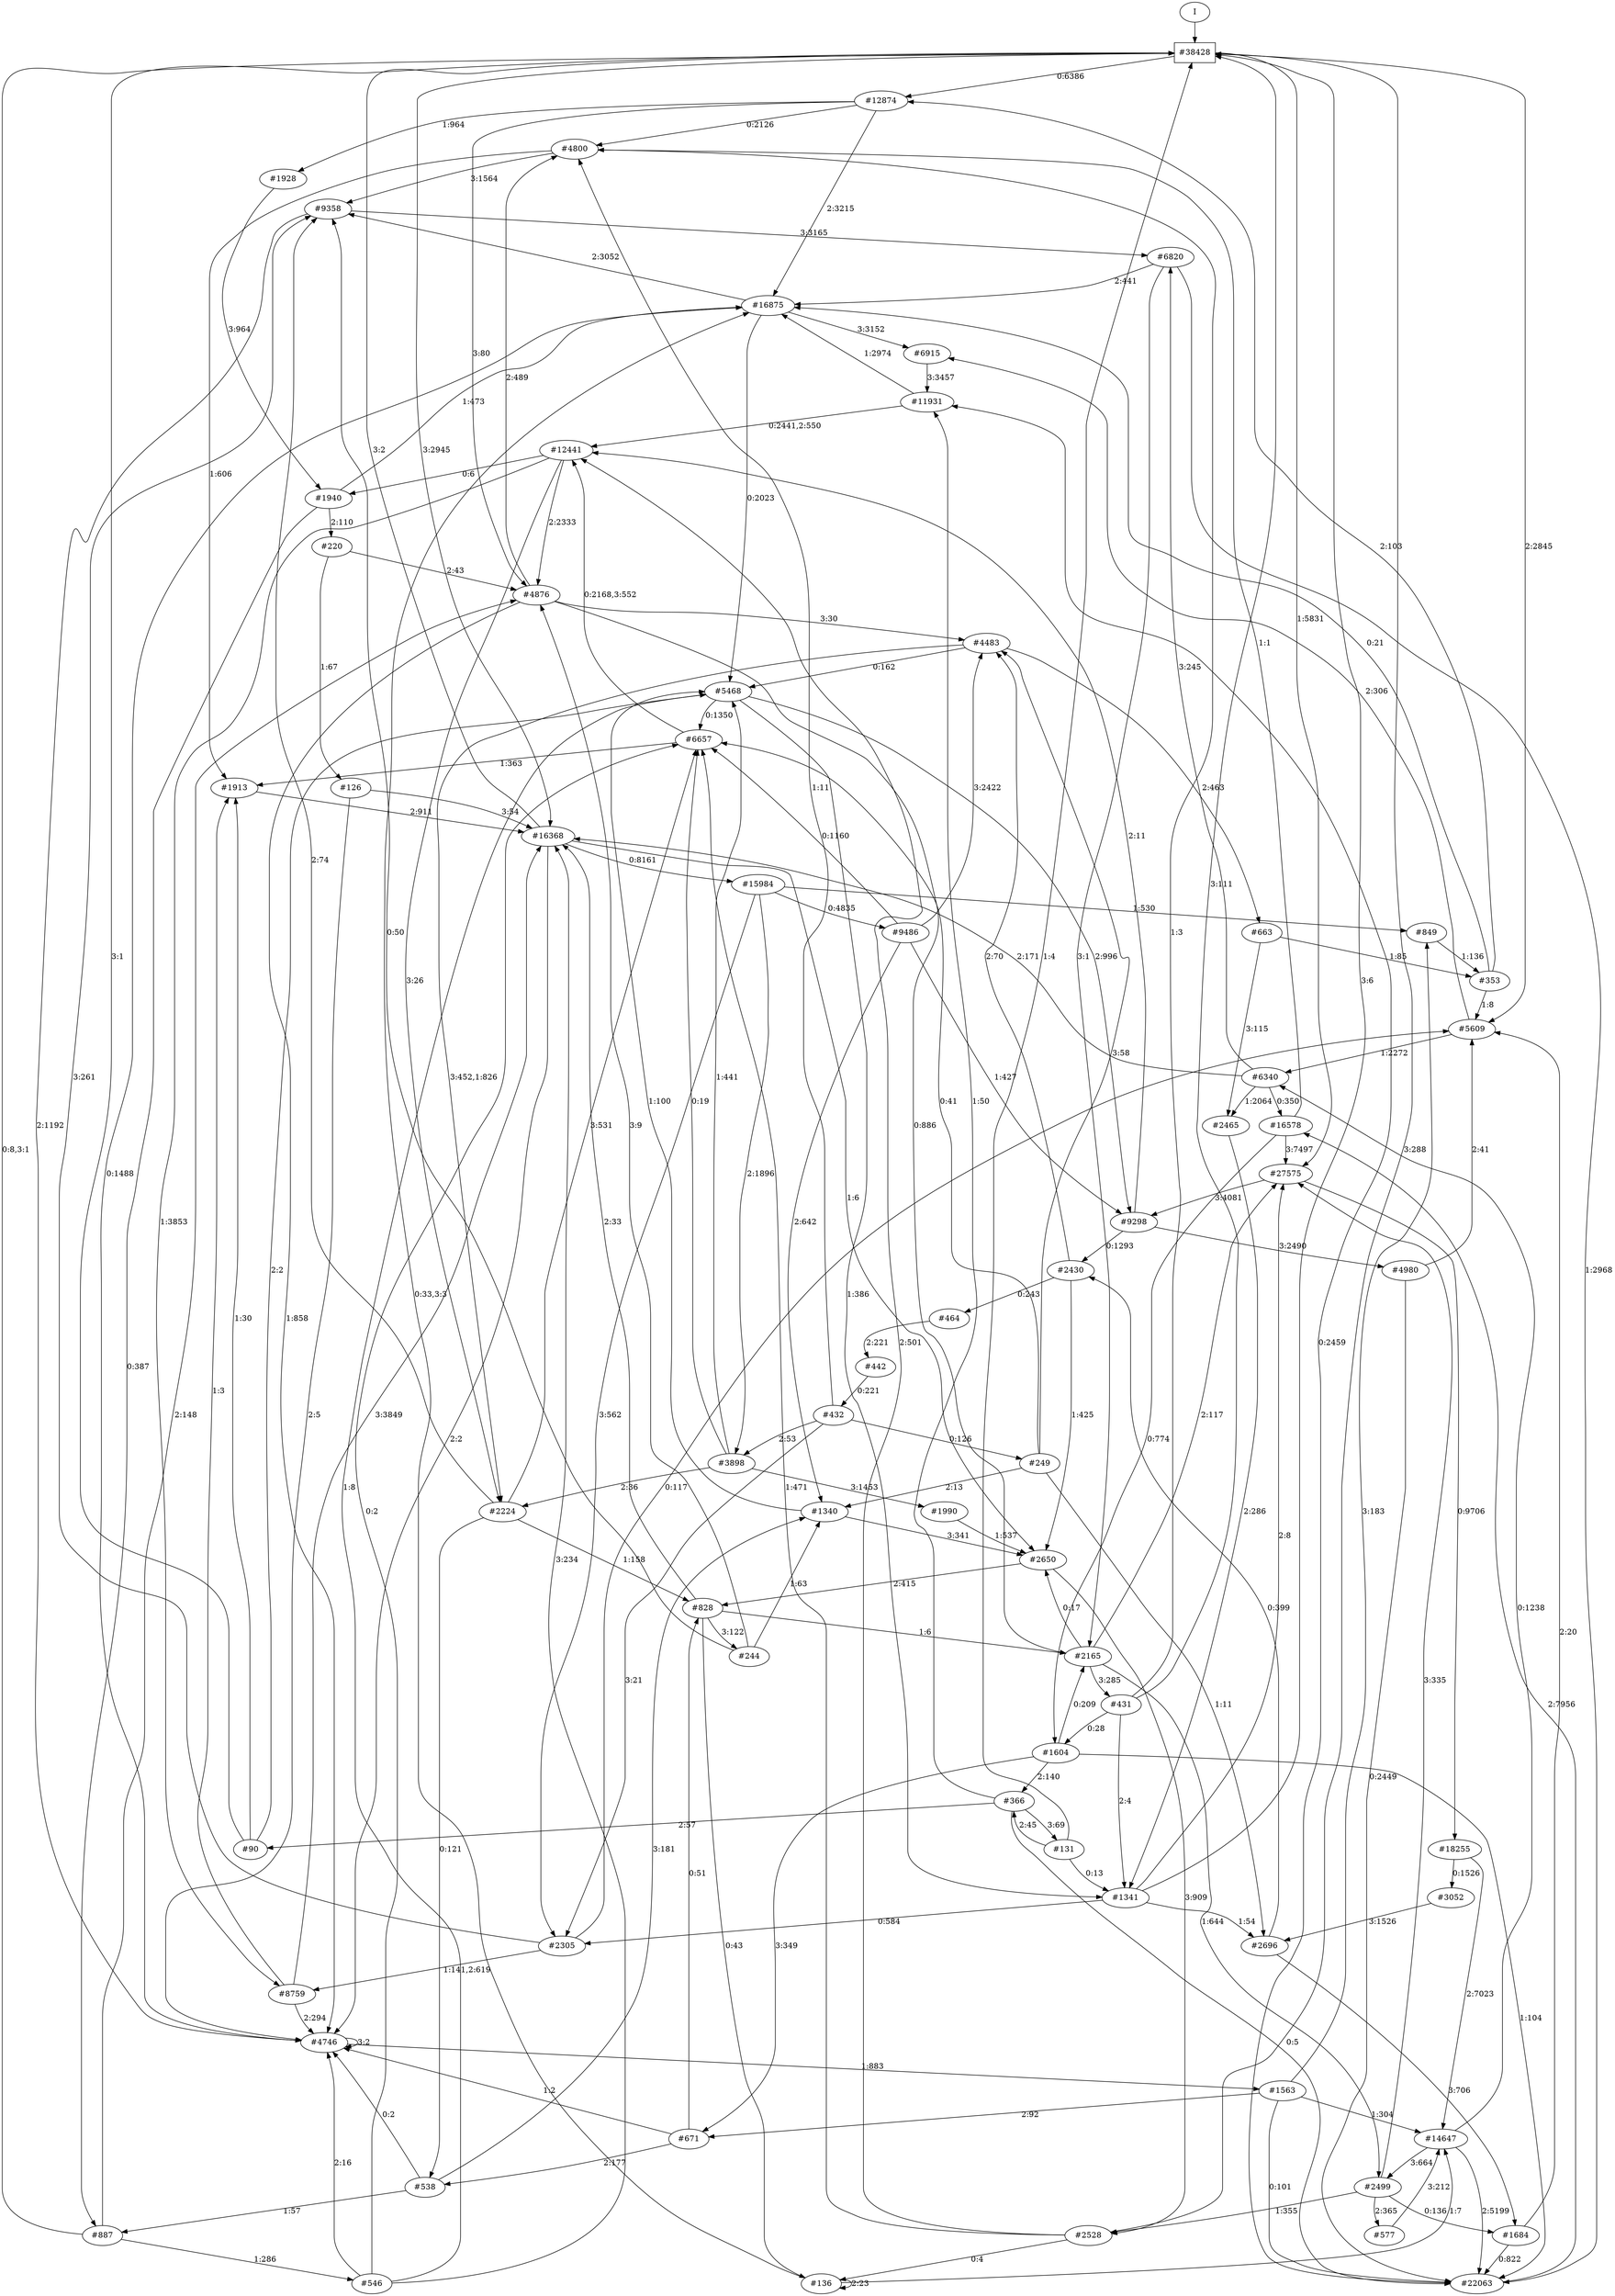// produced with flexfringe from git commitd1cf04ada0831d0605a3651971ef9a02091d8823
// dfasat/flexfringe -h=alergia -d=alergia_data -o=experiments/flexfringe_pautomac_study/flexfringe_data/exp13_n150_p0_05500000000000001dfa -n=150 -p=0.05500000000000001 /Users/nicholasrenninger/Google Drive/Grad School/specification learning/code/DPFA_DTS_product_experiment/dfasatInvestigations/experiments/flexfringe_pautomac_study/flexfringe_data/flexfringe_pautomac_study_train 
digraph DFA {
	0 [label="root" shape=box];
		I -> 0;
	0 [ label="#38428"  ];
		0 -> 1 [label="0:6386"  ];
		0 -> 12 [label="3:2945"  ];
		0 -> 34 [label="1:5831"  ];
		0 -> 17 [label="2:2845"  ];
	1 [ label="#12874"  ];
		1 -> 2 [label="0:2126"  ];
		1 -> 60 [label="1:964"  ];
		1 -> 154 [label="2:3215"  ];
		1 -> 907 [label="3:80"  ];
	2 [ label="#4800"  ];
		2 -> 3 [label="3:1564"  ];
		2 -> 256 [label="1:606"  ];
	3 [ label="#9358"  ];
		3 -> 4 [label="3:3165"  ];
		3 -> 345 [label="2:1192"  ];
	4 [ label="#6820"  ];
		4 -> 83 [label="1:2968"  ];
		4 -> 154 [label="2:441"  ];
		4 -> 1360 [label="3:1"  ];
	345 [ label="#4746"  ];
		345 -> 2348 [label="1:883"  ];
		345 -> 154 [label="0:1488"  ];
		345 -> 345 [label="3:2"  ];
	2348 [ label="#1563"  ];
		2348 -> 82 [label="1:304"  ];
		2348 -> 83 [label="0:101"  ];
		2348 -> 670 [label="3:183"  ];
		2348 -> 5312 [label="2:92"  ];
	256 [ label="#1913"  ];
		256 -> 12 [label="2:911"  ];
	60 [ label="#1928"  ];
		60 -> 61 [label="3:964"  ];
	61 [ label="#1940"  ];
		61 -> 154 [label="1:473"  ];
		61 -> 203 [label="0:387"  ];
		61 -> 2004 [label="2:110"  ];
	203 [ label="#887"  ];
		203 -> 0 [label="0:8,3:1"  ];
		203 -> 204 [label="1:286"  ];
		203 -> 907 [label="2:148"  ];
	204 [ label="#546"  ];
		204 -> 12 [label="3:234"  ];
		204 -> 159 [label="0:2"  ];
		204 -> 345 [label="2:16"  ];
		204 -> 413 [label="1:8"  ];
	2004 [ label="#220"  ];
		2004 -> 907 [label="2:43"  ];
		2004 -> 3164 [label="1:67"  ];
	3164 [ label="#126"  ];
		3164 -> 12 [label="3:54"  ];
		3164 -> 345 [label="2:5"  ];
	154 [ label="#16875"  ];
		154 -> 3 [label="2:3052"  ];
		154 -> 155 [label="3:3152"  ];
		154 -> 413 [label="0:2023"  ];
	413 [ label="#5468"  ];
		413 -> 35 [label="2:996"  ];
		413 -> 159 [label="0:1350"  ];
		413 -> 1317 [label="1:386"  ];
	155 [ label="#6915"  ];
		155 -> 156 [label="3:3457"  ];
	156 [ label="#11931"  ];
		156 -> 154 [label="1:2974"  ];
		156 -> 157 [label="0:2441,2:550"  ];
	157 [ label="#12441"  ];
		157 -> 61 [label="0:6"  ];
		157 -> 158 [label="1:3853"  ];
		157 -> 261 [label="3:26"  ];
		157 -> 907 [label="2:2333"  ];
	158 [ label="#8759"  ];
		158 -> 12 [label="3:3849"  ];
		158 -> 256 [label="1:3"  ];
		158 -> 345 [label="2:294"  ];
	907 [ label="#4876"  ];
		907 -> 2 [label="2:489"  ];
		907 -> 15 [label="3:30"  ];
		907 -> 345 [label="1:858"  ];
		907 -> 1360 [label="0:886"  ];
	1360 [ label="#2165"  ];
		1360 -> 34 [label="2:117"  ];
		1360 -> 182 [label="1:644"  ];
		1360 -> 719 [label="0:17"  ];
		1360 -> 1361 [label="3:285"  ];
	1361 [ label="#431"  ];
		1361 -> 0 [label="3:111"  ];
		1361 -> 2 [label="1:3"  ];
		1361 -> 355 [label="0:28"  ];
		1361 -> 1317 [label="2:4"  ];
	12 [ label="#16368"  ];
		12 -> 0 [label="3:2"  ];
		12 -> 13 [label="0:8161"  ];
		12 -> 345 [label="2:2"  ];
		12 -> 719 [label="1:6"  ];
	13 [ label="#15984"  ];
		13 -> 14 [label="0:4835"  ];
		13 -> 152 [label="2:1896"  ];
		13 -> 670 [label="1:530"  ];
		13 -> 1295 [label="3:562"  ];
	14 [ label="#9486"  ];
		14 -> 15 [label="3:2422"  ];
		14 -> 35 [label="1:427"  ];
		14 -> 159 [label="0:1160"  ];
		14 -> 911 [label="2:642"  ];
	159 [ label="#6657"  ];
		159 -> 157 [label="0:2168,3:552"  ];
		159 -> 256 [label="1:363"  ];
	15 [ label="#4483"  ];
		15 -> 16 [label="2:463"  ];
		15 -> 261 [label="3:452,1:826"  ];
		15 -> 413 [label="0:162"  ];
	261 [ label="#2224"  ];
		261 -> 3 [label="2:74"  ];
		261 -> 159 [label="3:531"  ];
		261 -> 5313 [label="0:121"  ];
		261 -> 1564 [label="1:158"  ];
	1564 [ label="#828"  ];
		1564 -> 12 [label="2:33"  ];
		1564 -> 1360 [label="1:6"  ];
		1564 -> 1565 [label="0:43"  ];
		1564 -> 7376 [label="3:122"  ];
	1565 [ label="#136"  ];
		1565 -> 82 [label="1:7"  ];
		1565 -> 154 [label="0:33,3:3"  ];
		1565 -> 1565 [label="2:23"  ];
	7376 [ label="#244"  ];
		7376 -> 3 [label="0:50"  ];
		7376 -> 907 [label="3:9"  ];
		7376 -> 911 [label="1:63"  ];
	16 [ label="#663"  ];
		16 -> 263 [label="3:115"  ];
		16 -> 3697 [label="1:85"  ];
	911 [ label="#1340"  ];
		911 -> 413 [label="1:100"  ];
		911 -> 719 [label="3:341"  ];
	1295 [ label="#2305"  ];
		1295 -> 3 [label="3:261"  ];
		1295 -> 17 [label="0:117"  ];
		1295 -> 158 [label="1:141,2:619"  ];
	670 [ label="#849"  ];
		670 -> 3697 [label="1:136"  ];
	3697 [ label="#353"  ];
		3697 -> 1 [label="2:103"  ];
		3697 -> 17 [label="1:8"  ];
		3697 -> 154 [label="0:21"  ];
	152 [ label="#3898"  ];
		152 -> 153 [label="3:1453"  ];
		152 -> 159 [label="0:19"  ];
		152 -> 261 [label="2:36"  ];
		152 -> 413 [label="1:441"  ];
	153 [ label="#1990"  ];
		153 -> 719 [label="1:537"  ];
	719 [ label="#2650"  ];
		719 -> 720 [label="3:909"  ];
		719 -> 1564 [label="2:415"  ];
	720 [ label="#2528"  ];
		720 -> 0 [label="3:288"  ];
		720 -> 157 [label="2:501"  ];
		720 -> 159 [label="1:471"  ];
		720 -> 1565 [label="0:4"  ];
	34 [ label="#27575"  ];
		34 -> 35 [label="3:4081"  ];
		34 -> 81 [label="0:9706"  ];
	81 [ label="#18255"  ];
		81 -> 82 [label="2:7023"  ];
		81 -> 188 [label="0:1526"  ];
	188 [ label="#3052"  ];
		188 -> 189 [label="3:1526"  ];
	189 [ label="#2696"  ];
		189 -> 314 [label="0:399"  ];
		189 -> 563 [label="3:706"  ];
	563 [ label="#1684"  ];
		563 -> 17 [label="2:20"  ];
		563 -> 83 [label="0:822"  ];
	82 [ label="#14647"  ];
		82 -> 80 [label="0:1238"  ];
		82 -> 83 [label="2:5199"  ];
		82 -> 182 [label="3:664"  ];
	182 [ label="#2499"  ];
		182 -> 34 [label="3:335"  ];
		182 -> 563 [label="0:136"  ];
		182 -> 720 [label="1:355"  ];
		182 -> 723 [label="2:365"  ];
	723 [ label="#577"  ];
		723 -> 82 [label="3:212"  ];
	83 [ label="#22063"  ];
		83 -> 149 [label="2:7956"  ];
		83 -> 156 [label="0:2459"  ];
	149 [ label="#16578"  ];
		149 -> 2 [label="1:1"  ];
		149 -> 34 [label="3:7497"  ];
		149 -> 355 [label="0:774"  ];
	355 [ label="#1604"  ];
		355 -> 2810 [label="2:140"  ];
		355 -> 83 [label="1:104"  ];
		355 -> 1360 [label="0:209"  ];
		355 -> 5312 [label="3:349"  ];
	5312 [ label="#671"  ];
		5312 -> 345 [label="1:2"  ];
		5312 -> 5313 [label="2:177"  ];
		5312 -> 1564 [label="0:51"  ];
	5313 [ label="#538"  ];
		5313 -> 203 [label="1:57"  ];
		5313 -> 345 [label="0:2"  ];
		5313 -> 911 [label="3:181"  ];
	2810 [ label="#366"  ];
		2810 -> 2811 [label="2:57"  ];
		2810 -> 83 [label="0:5"  ];
		2810 -> 156 [label="1:50"  ];
		2810 -> 8193 [label="3:69"  ];
	8193 [ label="#131"  ];
		8193 -> 0 [label="1:4"  ];
		8193 -> 2810 [label="2:45"  ];
		8193 -> 1317 [label="0:13"  ];
	2811 [ label="#90"  ];
		2811 -> 0 [label="3:1"  ];
		2811 -> 256 [label="1:30"  ];
		2811 -> 413 [label="2:2"  ];
	35 [ label="#9298"  ];
		35 -> 36 [label="3:2490"  ];
		35 -> 157 [label="2:11"  ];
		35 -> 314 [label="0:1293"  ];
	314 [ label="#2430"  ];
		314 -> 15 [label="2:70"  ];
		314 -> 315 [label="0:243"  ];
		314 -> 719 [label="1:425"  ];
	315 [ label="#464"  ];
		315 -> 466 [label="2:221"  ];
	466 [ label="#442"  ];
		466 -> 467 [label="0:221"  ];
	467 [ label="#432"  ];
		467 -> 2 [label="1:11"  ];
		467 -> 152 [label="2:53"  ];
		467 -> 1295 [label="3:21"  ];
		467 -> 3761 [label="0:126"  ];
	3761 [ label="#249"  ];
		3761 -> 15 [label="3:58"  ];
		3761 -> 159 [label="0:41"  ];
		3761 -> 189 [label="1:11"  ];
		3761 -> 911 [label="2:13"  ];
	36 [ label="#4980"  ];
		36 -> 17 [label="2:41"  ];
		36 -> 83 [label="0:2449"  ];
	17 [ label="#5609"  ];
		17 -> 80 [label="1:2272"  ];
		17 -> 155 [label="2:306"  ];
	80 [ label="#6340"  ];
		80 -> 4 [label="3:245"  ];
		80 -> 12 [label="2:171"  ];
		80 -> 149 [label="0:350"  ];
		80 -> 263 [label="1:2064"  ];
	263 [ label="#2465"  ];
		263 -> 1317 [label="2:286"  ];
	1317 [ label="#1341"  ];
		1317 -> 0 [label="3:6"  ];
		1317 -> 34 [label="2:8"  ];
		1317 -> 189 [label="1:54"  ];
		1317 -> 1295 [label="0:584"  ];
}
